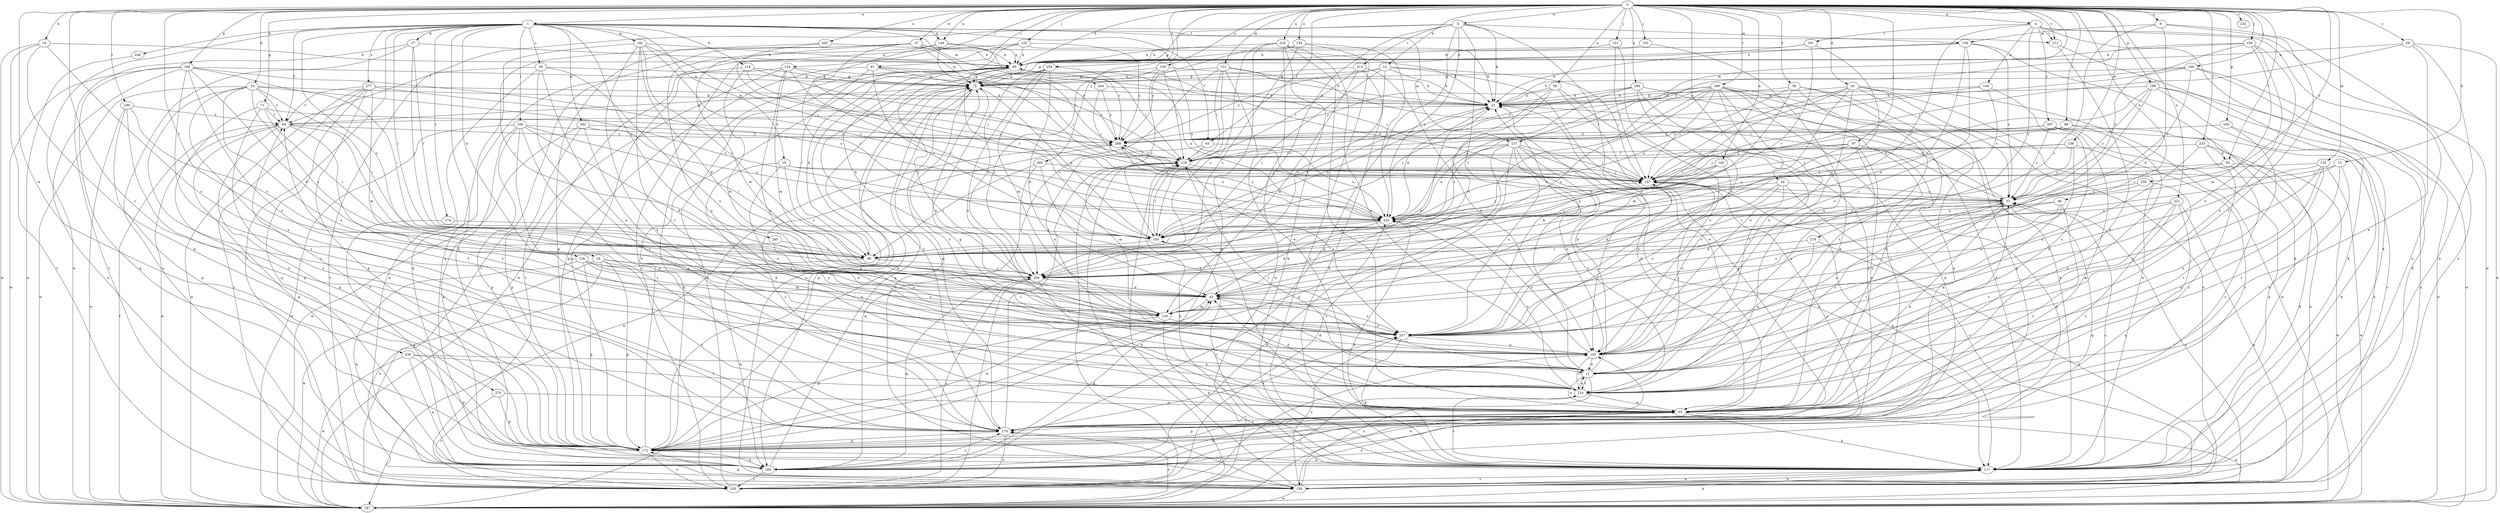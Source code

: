 strict digraph  {
0;
1;
4;
5;
9;
11;
12;
13;
16;
17;
18;
20;
21;
24;
29;
30;
32;
33;
37;
41;
43;
46;
50;
53;
58;
63;
64;
71;
75;
85;
88;
91;
93;
96;
97;
100;
101;
102;
103;
104;
106;
107;
114;
117;
118;
126;
128;
131;
135;
136;
137;
138;
139;
143;
144;
149;
150;
154;
158;
161;
164;
168;
169;
172;
181;
182;
183;
189;
190;
191;
193;
202;
204;
212;
213;
214;
216;
221;
225;
232;
233;
235;
239;
244;
246;
247;
254;
256;
257;
258;
260;
265;
267;
268;
270;
274;
277;
278;
279;
0 -> 1  [label=a];
0 -> 4  [label=a];
0 -> 5  [label=a];
0 -> 9  [label=a];
0 -> 12  [label=b];
0 -> 13  [label=b];
0 -> 16  [label=b];
0 -> 24  [label=c];
0 -> 29  [label=c];
0 -> 33  [label=d];
0 -> 37  [label=d];
0 -> 41  [label=d];
0 -> 46  [label=e];
0 -> 50  [label=e];
0 -> 58  [label=f];
0 -> 63  [label=f];
0 -> 71  [label=g];
0 -> 85  [label=h];
0 -> 88  [label=i];
0 -> 91  [label=i];
0 -> 93  [label=i];
0 -> 97  [label=j];
0 -> 100  [label=j];
0 -> 101  [label=j];
0 -> 102  [label=j];
0 -> 103  [label=j];
0 -> 104  [label=j];
0 -> 118  [label=l];
0 -> 126  [label=l];
0 -> 131  [label=m];
0 -> 135  [label=m];
0 -> 136  [label=m];
0 -> 137  [label=m];
0 -> 143  [label=n];
0 -> 144  [label=n];
0 -> 154  [label=o];
0 -> 158  [label=o];
0 -> 164  [label=p];
0 -> 168  [label=p];
0 -> 169  [label=p];
0 -> 189  [label=r];
0 -> 190  [label=r];
0 -> 202  [label=s];
0 -> 212  [label=t];
0 -> 216  [label=u];
0 -> 221  [label=u];
0 -> 232  [label=v];
0 -> 233  [label=v];
0 -> 239  [label=w];
0 -> 254  [label=x];
0 -> 256  [label=x];
0 -> 258  [label=y];
0 -> 260  [label=y];
0 -> 270  [label=z];
1 -> 17  [label=b];
1 -> 18  [label=b];
1 -> 20  [label=b];
1 -> 30  [label=c];
1 -> 63  [label=f];
1 -> 64  [label=f];
1 -> 96  [label=i];
1 -> 106  [label=j];
1 -> 114  [label=k];
1 -> 117  [label=k];
1 -> 137  [label=m];
1 -> 144  [label=n];
1 -> 181  [label=q];
1 -> 182  [label=q];
1 -> 204  [label=s];
1 -> 212  [label=t];
1 -> 235  [label=v];
1 -> 244  [label=w];
1 -> 246  [label=w];
1 -> 247  [label=w];
1 -> 265  [label=y];
1 -> 274  [label=z];
1 -> 277  [label=z];
4 -> 117  [label=k];
4 -> 149  [label=n];
4 -> 150  [label=n];
4 -> 191  [label=r];
4 -> 193  [label=r];
4 -> 212  [label=t];
4 -> 247  [label=w];
4 -> 267  [label=y];
4 -> 278  [label=z];
5 -> 11  [label=a];
5 -> 21  [label=b];
5 -> 64  [label=f];
5 -> 75  [label=g];
5 -> 138  [label=m];
5 -> 161  [label=o];
5 -> 183  [label=q];
5 -> 204  [label=s];
5 -> 213  [label=t];
5 -> 225  [label=u];
9 -> 43  [label=d];
9 -> 138  [label=m];
9 -> 150  [label=n];
9 -> 204  [label=s];
9 -> 214  [label=t];
11 -> 21  [label=b];
11 -> 32  [label=c];
11 -> 43  [label=d];
11 -> 53  [label=e];
11 -> 107  [label=j];
11 -> 150  [label=n];
11 -> 214  [label=t];
12 -> 21  [label=b];
12 -> 53  [label=e];
12 -> 75  [label=g];
12 -> 96  [label=i];
12 -> 107  [label=j];
12 -> 204  [label=s];
12 -> 268  [label=y];
13 -> 53  [label=e];
13 -> 96  [label=i];
13 -> 107  [label=j];
13 -> 214  [label=t];
16 -> 85  [label=h];
16 -> 172  [label=p];
16 -> 235  [label=v];
16 -> 247  [label=w];
16 -> 257  [label=x];
17 -> 85  [label=h];
17 -> 96  [label=i];
17 -> 150  [label=n];
17 -> 193  [label=r];
17 -> 235  [label=v];
18 -> 32  [label=c];
18 -> 107  [label=j];
18 -> 161  [label=o];
18 -> 204  [label=s];
18 -> 279  [label=z];
20 -> 43  [label=d];
20 -> 150  [label=n];
20 -> 172  [label=p];
20 -> 204  [label=s];
20 -> 247  [label=w];
20 -> 257  [label=x];
20 -> 279  [label=z];
21 -> 64  [label=f];
21 -> 193  [label=r];
24 -> 32  [label=c];
24 -> 43  [label=d];
24 -> 161  [label=o];
24 -> 193  [label=r];
24 -> 235  [label=v];
24 -> 257  [label=x];
29 -> 53  [label=e];
29 -> 85  [label=h];
29 -> 107  [label=j];
29 -> 117  [label=k];
29 -> 247  [label=w];
30 -> 11  [label=a];
30 -> 75  [label=g];
30 -> 150  [label=n];
30 -> 235  [label=v];
30 -> 257  [label=x];
30 -> 279  [label=z];
32 -> 21  [label=b];
32 -> 53  [label=e];
32 -> 85  [label=h];
32 -> 183  [label=q];
32 -> 204  [label=s];
32 -> 225  [label=u];
33 -> 11  [label=a];
33 -> 21  [label=b];
33 -> 64  [label=f];
33 -> 96  [label=i];
33 -> 161  [label=o];
33 -> 204  [label=s];
33 -> 225  [label=u];
33 -> 247  [label=w];
33 -> 279  [label=z];
37 -> 21  [label=b];
37 -> 75  [label=g];
37 -> 85  [label=h];
37 -> 139  [label=m];
37 -> 172  [label=p];
37 -> 225  [label=u];
37 -> 235  [label=v];
37 -> 268  [label=y];
41 -> 21  [label=b];
41 -> 32  [label=c];
41 -> 96  [label=i];
41 -> 107  [label=j];
41 -> 117  [label=k];
41 -> 161  [label=o];
41 -> 172  [label=p];
41 -> 204  [label=s];
41 -> 247  [label=w];
43 -> 139  [label=m];
43 -> 161  [label=o];
43 -> 257  [label=x];
46 -> 11  [label=a];
46 -> 43  [label=d];
46 -> 161  [label=o];
46 -> 225  [label=u];
46 -> 279  [label=z];
50 -> 21  [label=b];
50 -> 43  [label=d];
50 -> 161  [label=o];
50 -> 172  [label=p];
50 -> 193  [label=r];
50 -> 268  [label=y];
53 -> 21  [label=b];
53 -> 32  [label=c];
53 -> 117  [label=k];
53 -> 172  [label=p];
53 -> 183  [label=q];
53 -> 247  [label=w];
53 -> 268  [label=y];
53 -> 279  [label=z];
58 -> 21  [label=b];
58 -> 53  [label=e];
58 -> 139  [label=m];
58 -> 172  [label=p];
58 -> 214  [label=t];
58 -> 225  [label=u];
63 -> 128  [label=l];
63 -> 225  [label=u];
63 -> 257  [label=x];
64 -> 75  [label=g];
64 -> 96  [label=i];
64 -> 172  [label=p];
64 -> 183  [label=q];
64 -> 214  [label=t];
64 -> 247  [label=w];
64 -> 268  [label=y];
71 -> 64  [label=f];
71 -> 96  [label=i];
71 -> 172  [label=p];
71 -> 268  [label=y];
71 -> 279  [label=z];
75 -> 21  [label=b];
75 -> 150  [label=n];
75 -> 172  [label=p];
75 -> 183  [label=q];
75 -> 214  [label=t];
75 -> 257  [label=x];
85 -> 75  [label=g];
85 -> 107  [label=j];
85 -> 150  [label=n];
85 -> 204  [label=s];
85 -> 225  [label=u];
88 -> 53  [label=e];
88 -> 107  [label=j];
88 -> 117  [label=k];
88 -> 225  [label=u];
88 -> 268  [label=y];
91 -> 75  [label=g];
91 -> 96  [label=i];
91 -> 107  [label=j];
91 -> 172  [label=p];
91 -> 193  [label=r];
91 -> 268  [label=y];
93 -> 32  [label=c];
93 -> 107  [label=j];
93 -> 247  [label=w];
93 -> 279  [label=z];
96 -> 85  [label=h];
96 -> 183  [label=q];
96 -> 204  [label=s];
97 -> 11  [label=a];
97 -> 53  [label=e];
97 -> 107  [label=j];
97 -> 128  [label=l];
97 -> 183  [label=q];
97 -> 204  [label=s];
100 -> 21  [label=b];
100 -> 32  [label=c];
100 -> 75  [label=g];
100 -> 117  [label=k];
100 -> 128  [label=l];
100 -> 247  [label=w];
101 -> 85  [label=h];
101 -> 107  [label=j];
101 -> 257  [label=x];
102 -> 85  [label=h];
102 -> 193  [label=r];
102 -> 225  [label=u];
102 -> 235  [label=v];
102 -> 247  [label=w];
102 -> 268  [label=y];
103 -> 85  [label=h];
103 -> 214  [label=t];
104 -> 11  [label=a];
104 -> 32  [label=c];
104 -> 85  [label=h];
104 -> 139  [label=m];
104 -> 161  [label=o];
104 -> 268  [label=y];
106 -> 43  [label=d];
106 -> 53  [label=e];
106 -> 96  [label=i];
106 -> 117  [label=k];
106 -> 172  [label=p];
106 -> 247  [label=w];
106 -> 268  [label=y];
106 -> 279  [label=z];
107 -> 32  [label=c];
107 -> 117  [label=k];
114 -> 75  [label=g];
114 -> 107  [label=j];
114 -> 128  [label=l];
114 -> 139  [label=m];
114 -> 183  [label=q];
117 -> 32  [label=c];
117 -> 150  [label=n];
117 -> 193  [label=r];
117 -> 214  [label=t];
117 -> 235  [label=v];
118 -> 75  [label=g];
118 -> 128  [label=l];
118 -> 139  [label=m];
118 -> 161  [label=o];
118 -> 172  [label=p];
118 -> 193  [label=r];
118 -> 235  [label=v];
126 -> 43  [label=d];
126 -> 139  [label=m];
126 -> 172  [label=p];
126 -> 183  [label=q];
126 -> 204  [label=s];
126 -> 257  [label=x];
128 -> 107  [label=j];
128 -> 117  [label=k];
128 -> 139  [label=m];
128 -> 257  [label=x];
128 -> 268  [label=y];
131 -> 21  [label=b];
131 -> 32  [label=c];
131 -> 53  [label=e];
131 -> 75  [label=g];
131 -> 128  [label=l];
131 -> 193  [label=r];
131 -> 204  [label=s];
135 -> 53  [label=e];
135 -> 107  [label=j];
135 -> 161  [label=o];
135 -> 214  [label=t];
135 -> 247  [label=w];
135 -> 257  [label=x];
136 -> 32  [label=c];
136 -> 107  [label=j];
136 -> 128  [label=l];
136 -> 161  [label=o];
136 -> 279  [label=z];
137 -> 107  [label=j];
137 -> 117  [label=k];
137 -> 128  [label=l];
137 -> 161  [label=o];
137 -> 172  [label=p];
137 -> 214  [label=t];
137 -> 225  [label=u];
137 -> 235  [label=v];
137 -> 257  [label=x];
138 -> 21  [label=b];
138 -> 32  [label=c];
138 -> 43  [label=d];
138 -> 85  [label=h];
138 -> 117  [label=k];
138 -> 161  [label=o];
139 -> 21  [label=b];
139 -> 32  [label=c];
139 -> 117  [label=k];
139 -> 172  [label=p];
139 -> 257  [label=x];
143 -> 96  [label=i];
143 -> 107  [label=j];
143 -> 225  [label=u];
143 -> 257  [label=x];
144 -> 11  [label=a];
144 -> 85  [label=h];
144 -> 107  [label=j];
144 -> 193  [label=r];
144 -> 268  [label=y];
149 -> 21  [label=b];
149 -> 128  [label=l];
149 -> 214  [label=t];
149 -> 257  [label=x];
150 -> 32  [label=c];
150 -> 53  [label=e];
150 -> 117  [label=k];
150 -> 128  [label=l];
150 -> 172  [label=p];
150 -> 247  [label=w];
150 -> 257  [label=x];
150 -> 279  [label=z];
154 -> 85  [label=h];
154 -> 117  [label=k];
154 -> 204  [label=s];
154 -> 225  [label=u];
154 -> 268  [label=y];
158 -> 21  [label=b];
158 -> 75  [label=g];
158 -> 128  [label=l];
158 -> 193  [label=r];
158 -> 204  [label=s];
161 -> 11  [label=a];
161 -> 214  [label=t];
161 -> 225  [label=u];
164 -> 43  [label=d];
164 -> 75  [label=g];
164 -> 96  [label=i];
164 -> 150  [label=n];
164 -> 161  [label=o];
164 -> 183  [label=q];
164 -> 225  [label=u];
164 -> 247  [label=w];
164 -> 279  [label=z];
168 -> 21  [label=b];
168 -> 32  [label=c];
168 -> 150  [label=n];
168 -> 225  [label=u];
168 -> 235  [label=v];
168 -> 247  [label=w];
168 -> 257  [label=x];
169 -> 53  [label=e];
169 -> 117  [label=k];
169 -> 268  [label=y];
172 -> 43  [label=d];
172 -> 64  [label=f];
172 -> 75  [label=g];
172 -> 85  [label=h];
172 -> 107  [label=j];
172 -> 117  [label=k];
172 -> 183  [label=q];
172 -> 235  [label=v];
181 -> 43  [label=d];
181 -> 53  [label=e];
181 -> 85  [label=h];
181 -> 96  [label=i];
181 -> 107  [label=j];
181 -> 183  [label=q];
181 -> 214  [label=t];
181 -> 225  [label=u];
182 -> 53  [label=e];
182 -> 172  [label=p];
182 -> 225  [label=u];
182 -> 247  [label=w];
182 -> 268  [label=y];
183 -> 43  [label=d];
183 -> 75  [label=g];
183 -> 225  [label=u];
183 -> 235  [label=v];
183 -> 279  [label=z];
189 -> 21  [label=b];
189 -> 53  [label=e];
189 -> 96  [label=i];
189 -> 107  [label=j];
189 -> 117  [label=k];
189 -> 150  [label=n];
189 -> 161  [label=o];
189 -> 183  [label=q];
189 -> 193  [label=r];
189 -> 204  [label=s];
189 -> 225  [label=u];
189 -> 279  [label=z];
190 -> 64  [label=f];
190 -> 172  [label=p];
190 -> 204  [label=s];
190 -> 247  [label=w];
190 -> 279  [label=z];
191 -> 75  [label=g];
191 -> 85  [label=h];
191 -> 96  [label=i];
191 -> 193  [label=r];
193 -> 21  [label=b];
193 -> 53  [label=e];
193 -> 75  [label=g];
193 -> 96  [label=i];
193 -> 128  [label=l];
202 -> 85  [label=h];
202 -> 96  [label=i];
202 -> 107  [label=j];
204 -> 43  [label=d];
204 -> 53  [label=e];
204 -> 85  [label=h];
204 -> 183  [label=q];
204 -> 235  [label=v];
212 -> 53  [label=e];
212 -> 117  [label=k];
213 -> 75  [label=g];
213 -> 117  [label=k];
213 -> 128  [label=l];
213 -> 139  [label=m];
213 -> 161  [label=o];
214 -> 11  [label=a];
214 -> 32  [label=c];
214 -> 43  [label=d];
214 -> 53  [label=e];
214 -> 64  [label=f];
214 -> 75  [label=g];
214 -> 128  [label=l];
214 -> 225  [label=u];
216 -> 11  [label=a];
216 -> 21  [label=b];
216 -> 53  [label=e];
216 -> 85  [label=h];
216 -> 117  [label=k];
216 -> 172  [label=p];
216 -> 204  [label=s];
216 -> 247  [label=w];
221 -> 150  [label=n];
221 -> 183  [label=q];
221 -> 214  [label=t];
221 -> 225  [label=u];
221 -> 257  [label=x];
221 -> 279  [label=z];
225 -> 21  [label=b];
225 -> 43  [label=d];
225 -> 96  [label=i];
225 -> 107  [label=j];
225 -> 117  [label=k];
225 -> 193  [label=r];
225 -> 268  [label=y];
233 -> 117  [label=k];
233 -> 128  [label=l];
233 -> 257  [label=x];
233 -> 279  [label=z];
233 -> 93  [label=d];
235 -> 85  [label=h];
235 -> 128  [label=l];
235 -> 161  [label=o];
235 -> 204  [label=s];
235 -> 214  [label=t];
239 -> 11  [label=a];
239 -> 172  [label=p];
239 -> 183  [label=q];
239 -> 214  [label=t];
239 -> 247  [label=w];
244 -> 21  [label=b];
244 -> 107  [label=j];
244 -> 268  [label=y];
246 -> 247  [label=w];
247 -> 64  [label=f];
247 -> 85  [label=h];
247 -> 117  [label=k];
247 -> 128  [label=l];
247 -> 161  [label=o];
247 -> 279  [label=z];
254 -> 43  [label=d];
254 -> 75  [label=g];
254 -> 128  [label=l];
254 -> 139  [label=m];
254 -> 161  [label=o];
254 -> 204  [label=s];
254 -> 279  [label=z];
256 -> 21  [label=b];
256 -> 117  [label=k];
256 -> 172  [label=p];
256 -> 204  [label=s];
256 -> 214  [label=t];
256 -> 268  [label=y];
257 -> 21  [label=b];
257 -> 107  [label=j];
257 -> 117  [label=k];
257 -> 161  [label=o];
258 -> 11  [label=a];
258 -> 32  [label=c];
258 -> 96  [label=i];
260 -> 11  [label=a];
260 -> 96  [label=i];
260 -> 107  [label=j];
260 -> 183  [label=q];
265 -> 96  [label=i];
265 -> 257  [label=x];
267 -> 32  [label=c];
267 -> 107  [label=j];
267 -> 117  [label=k];
267 -> 150  [label=n];
267 -> 268  [label=y];
267 -> 279  [label=z];
268 -> 128  [label=l];
268 -> 225  [label=u];
268 -> 247  [label=w];
270 -> 53  [label=e];
270 -> 172  [label=p];
270 -> 235  [label=v];
274 -> 183  [label=q];
274 -> 193  [label=r];
277 -> 21  [label=b];
277 -> 64  [label=f];
277 -> 139  [label=m];
277 -> 172  [label=p];
277 -> 183  [label=q];
277 -> 235  [label=v];
277 -> 247  [label=w];
277 -> 268  [label=y];
278 -> 11  [label=a];
278 -> 96  [label=i];
278 -> 150  [label=n];
279 -> 75  [label=g];
279 -> 128  [label=l];
279 -> 172  [label=p];
279 -> 235  [label=v];
279 -> 257  [label=x];
}

